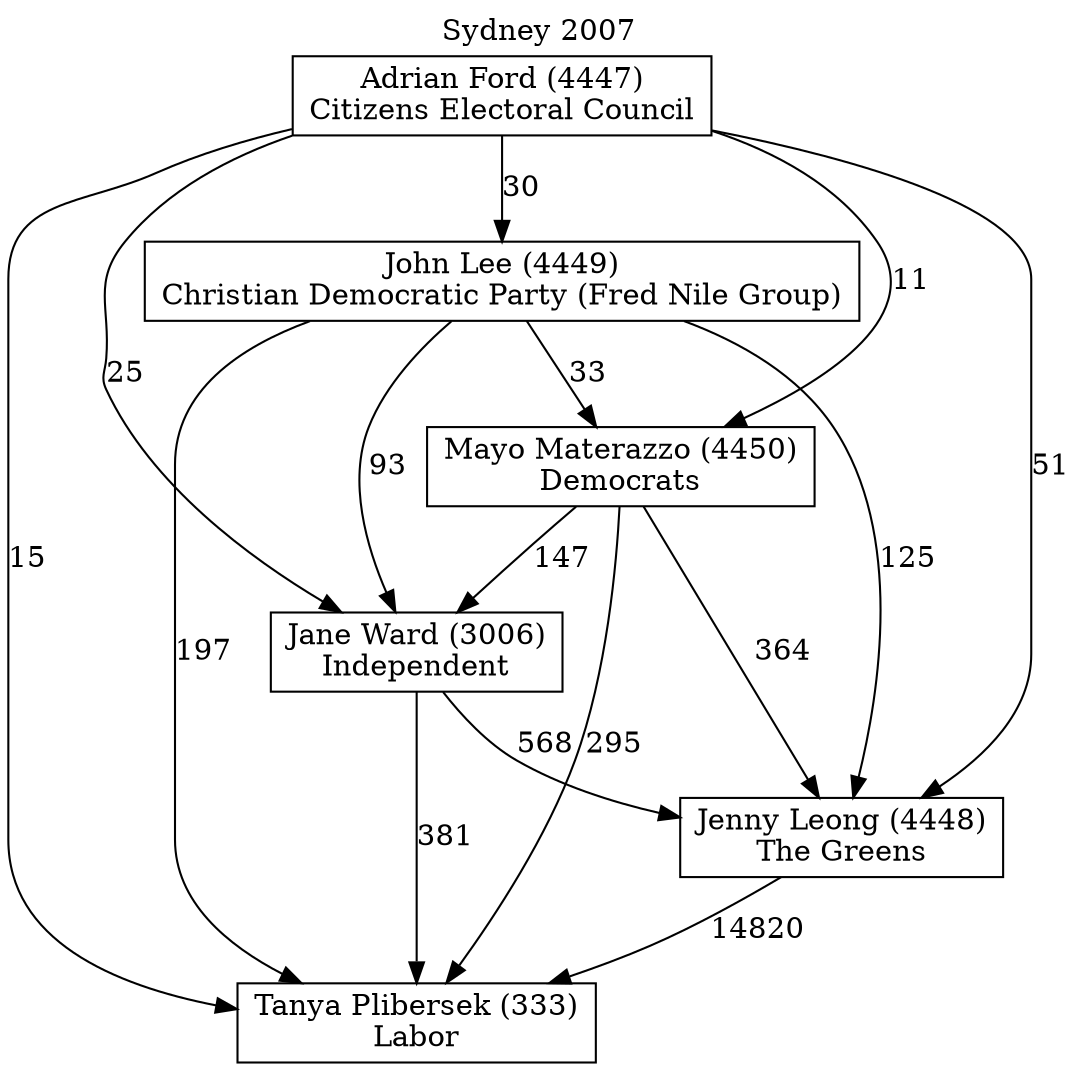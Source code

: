 // House preference flow
digraph "Tanya Plibersek (333)_Sydney_2007" {
	graph [label="Sydney 2007" labelloc=t mclimit=10]
	node [shape=box]
	"Adrian Ford (4447)" [label="Adrian Ford (4447)
Citizens Electoral Council"]
	"Jane Ward (3006)" [label="Jane Ward (3006)
Independent"]
	"Jenny Leong (4448)" [label="Jenny Leong (4448)
The Greens"]
	"John Lee (4449)" [label="John Lee (4449)
Christian Democratic Party (Fred Nile Group)"]
	"Mayo Materazzo (4450)" [label="Mayo Materazzo (4450)
Democrats"]
	"Tanya Plibersek (333)" [label="Tanya Plibersek (333)
Labor"]
	"Adrian Ford (4447)" -> "Jane Ward (3006)" [label=25]
	"Adrian Ford (4447)" -> "Jenny Leong (4448)" [label=51]
	"Adrian Ford (4447)" -> "John Lee (4449)" [label=30]
	"Adrian Ford (4447)" -> "Mayo Materazzo (4450)" [label=11]
	"Adrian Ford (4447)" -> "Tanya Plibersek (333)" [label=15]
	"Jane Ward (3006)" -> "Jenny Leong (4448)" [label=568]
	"Jane Ward (3006)" -> "Tanya Plibersek (333)" [label=381]
	"Jenny Leong (4448)" -> "Tanya Plibersek (333)" [label=14820]
	"John Lee (4449)" -> "Jane Ward (3006)" [label=93]
	"John Lee (4449)" -> "Jenny Leong (4448)" [label=125]
	"John Lee (4449)" -> "Mayo Materazzo (4450)" [label=33]
	"John Lee (4449)" -> "Tanya Plibersek (333)" [label=197]
	"Mayo Materazzo (4450)" -> "Jane Ward (3006)" [label=147]
	"Mayo Materazzo (4450)" -> "Jenny Leong (4448)" [label=364]
	"Mayo Materazzo (4450)" -> "Tanya Plibersek (333)" [label=295]
}
